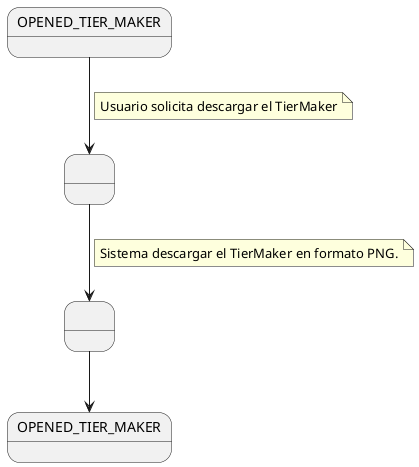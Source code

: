 @startuml DownloadUseCase

state INITIAL as "OPENED_TIER_MAKER"
state END as "OPENED_TIER_MAKER"
state 1 as " "
state 2 as " "


INITIAL --> 1 
note on link
Usuario solicita descargar el TierMaker
end note

1 --> 2 
note on link
 Sistema descargar el TierMaker en formato PNG.
end note

2 -down-> END 

@enduml